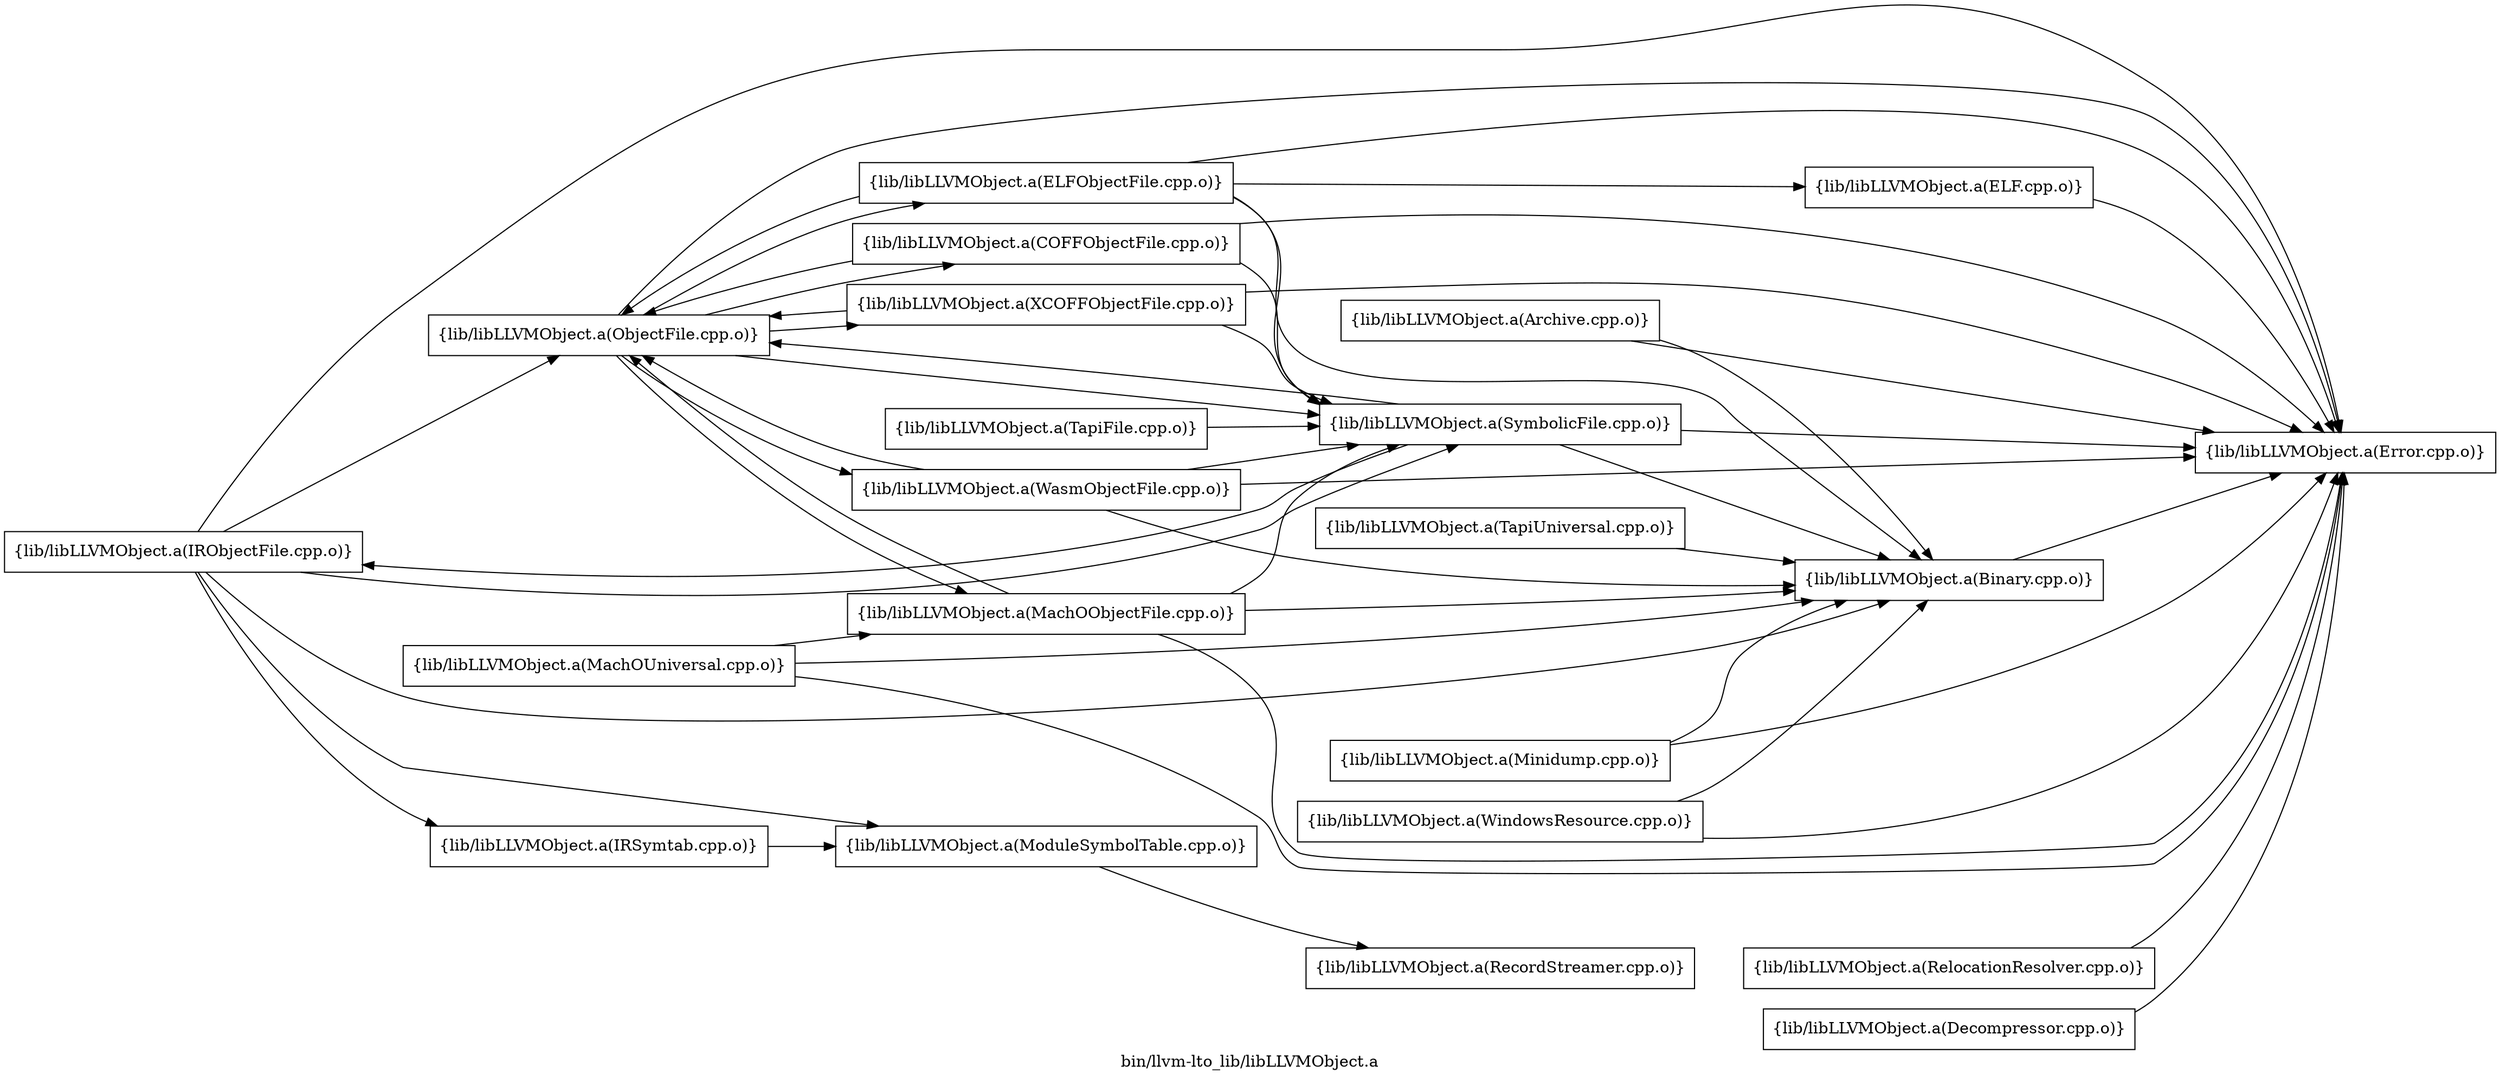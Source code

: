 digraph "bin/llvm-lto_lib/libLLVMObject.a" {
	label="bin/llvm-lto_lib/libLLVMObject.a";
	rankdir=LR;
	{ rank=same; Node0x5627853a5248;  }
	{ rank=same; Node0x562785392b48;  }
	{ rank=same; Node0x5627853a5248;  }
	{ rank=same; Node0x562785392b48;  }

	Node0x5627853a5248 [shape=record,shape=box,group=0,label="{lib/libLLVMObject.a(IRSymtab.cpp.o)}"];
	Node0x5627853a5248 -> Node0x562785392b48;
	Node0x56278539e358 [shape=record,shape=box,group=0,label="{lib/libLLVMObject.a(IRObjectFile.cpp.o)}"];
	Node0x56278539e358 -> Node0x56278539c198;
	Node0x56278539e358 -> Node0x56278539dbd8;
	Node0x56278539e358 -> Node0x5627853a5248;
	Node0x56278539e358 -> Node0x562785392b48;
	Node0x56278539e358 -> Node0x562785392968;
	Node0x56278539e358 -> Node0x5627853904d8;
	Node0x562785392b48 [shape=record,shape=box,group=0,label="{lib/libLLVMObject.a(ModuleSymbolTable.cpp.o)}"];
	Node0x562785392b48 -> Node0x562785390c08;
	Node0x56278539c198 [shape=record,shape=box,group=0,label="{lib/libLLVMObject.a(Error.cpp.o)}"];
	Node0x56278539dbd8 [shape=record,shape=box,group=0,label="{lib/libLLVMObject.a(Binary.cpp.o)}"];
	Node0x56278539dbd8 -> Node0x56278539c198;
	Node0x562785392968 [shape=record,shape=box,group=0,label="{lib/libLLVMObject.a(ObjectFile.cpp.o)}"];
	Node0x562785392968 -> Node0x56278539c198;
	Node0x562785392968 -> Node0x562785393b38;
	Node0x562785392968 -> Node0x562785391d88;
	Node0x562785392968 -> Node0x562785391338;
	Node0x562785392968 -> Node0x5627853904d8;
	Node0x562785392968 -> Node0x5627853ac3b8;
	Node0x562785392968 -> Node0x5627853afab8;
	Node0x5627853904d8 [shape=record,shape=box,group=0,label="{lib/libLLVMObject.a(SymbolicFile.cpp.o)}"];
	Node0x5627853904d8 -> Node0x56278539c198;
	Node0x5627853904d8 -> Node0x56278539e358;
	Node0x5627853904d8 -> Node0x56278539dbd8;
	Node0x5627853904d8 -> Node0x562785392968;
	Node0x56278539d4a8 [shape=record,shape=box,group=0,label="{lib/libLLVMObject.a(Archive.cpp.o)}"];
	Node0x56278539d4a8 -> Node0x56278539c198;
	Node0x56278539d4a8 -> Node0x56278539dbd8;
	Node0x5627853945d8 [shape=record,shape=box,group=0,label="{lib/libLLVMObject.a(MachOUniversal.cpp.o)}"];
	Node0x5627853945d8 -> Node0x56278539c198;
	Node0x5627853945d8 -> Node0x56278539dbd8;
	Node0x5627853945d8 -> Node0x562785393b38;
	Node0x562785393b38 [shape=record,shape=box,group=0,label="{lib/libLLVMObject.a(MachOObjectFile.cpp.o)}"];
	Node0x562785393b38 -> Node0x56278539c198;
	Node0x562785393b38 -> Node0x56278539dbd8;
	Node0x562785393b38 -> Node0x562785392968;
	Node0x562785393b38 -> Node0x5627853904d8;
	Node0x562785393868 [shape=record,shape=box,group=0,label="{lib/libLLVMObject.a(Minidump.cpp.o)}"];
	Node0x562785393868 -> Node0x56278539c198;
	Node0x562785393868 -> Node0x56278539dbd8;
	Node0x562785390c08 [shape=record,shape=box,group=0,label="{lib/libLLVMObject.a(RecordStreamer.cpp.o)}"];
	Node0x562785391d88 [shape=record,shape=box,group=0,label="{lib/libLLVMObject.a(ELFObjectFile.cpp.o)}"];
	Node0x562785391d88 -> Node0x56278539c198;
	Node0x562785391d88 -> Node0x56278539dbd8;
	Node0x562785391d88 -> Node0x562785392968;
	Node0x562785391d88 -> Node0x562785391ab8;
	Node0x562785391d88 -> Node0x5627853904d8;
	Node0x562785391338 [shape=record,shape=box,group=0,label="{lib/libLLVMObject.a(COFFObjectFile.cpp.o)}"];
	Node0x562785391338 -> Node0x56278539c198;
	Node0x562785391338 -> Node0x562785392968;
	Node0x562785391338 -> Node0x5627853904d8;
	Node0x5627853ac3b8 [shape=record,shape=box,group=0,label="{lib/libLLVMObject.a(WasmObjectFile.cpp.o)}"];
	Node0x5627853ac3b8 -> Node0x56278539c198;
	Node0x5627853ac3b8 -> Node0x56278539dbd8;
	Node0x5627853ac3b8 -> Node0x562785392968;
	Node0x5627853ac3b8 -> Node0x5627853904d8;
	Node0x5627853afab8 [shape=record,shape=box,group=0,label="{lib/libLLVMObject.a(XCOFFObjectFile.cpp.o)}"];
	Node0x5627853afab8 -> Node0x56278539c198;
	Node0x5627853afab8 -> Node0x562785392968;
	Node0x5627853afab8 -> Node0x5627853904d8;
	Node0x562785391ab8 [shape=record,shape=box,group=0,label="{lib/libLLVMObject.a(ELF.cpp.o)}"];
	Node0x562785391ab8 -> Node0x56278539c198;
	Node0x56278538fa88 [shape=record,shape=box,group=0,label="{lib/libLLVMObject.a(TapiUniversal.cpp.o)}"];
	Node0x56278538fa88 -> Node0x56278539dbd8;
	Node0x5627853ab738 [shape=record,shape=box,group=0,label="{lib/libLLVMObject.a(TapiFile.cpp.o)}"];
	Node0x5627853ab738 -> Node0x5627853904d8;
	Node0x5627853aec08 [shape=record,shape=box,group=0,label="{lib/libLLVMObject.a(WindowsResource.cpp.o)}"];
	Node0x5627853aec08 -> Node0x56278539c198;
	Node0x5627853aec08 -> Node0x56278539dbd8;
	Node0x5627853a97a8 [shape=record,shape=box,group=0,label="{lib/libLLVMObject.a(RelocationResolver.cpp.o)}"];
	Node0x5627853a97a8 -> Node0x56278539c198;
	Node0x562785392f08 [shape=record,shape=box,group=0,label="{lib/libLLVMObject.a(Decompressor.cpp.o)}"];
	Node0x562785392f08 -> Node0x56278539c198;
}
